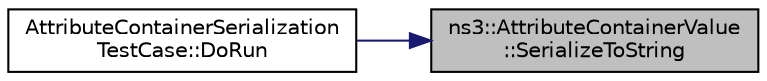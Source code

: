 digraph "ns3::AttributeContainerValue::SerializeToString"
{
 // LATEX_PDF_SIZE
  edge [fontname="Helvetica",fontsize="10",labelfontname="Helvetica",labelfontsize="10"];
  node [fontname="Helvetica",fontsize="10",shape=record];
  rankdir="RL";
  Node1 [label="ns3::AttributeContainerValue\l::SerializeToString",height=0.2,width=0.4,color="black", fillcolor="grey75", style="filled", fontcolor="black",tooltip=" "];
  Node1 -> Node2 [dir="back",color="midnightblue",fontsize="10",style="solid",fontname="Helvetica"];
  Node2 [label="AttributeContainerSerialization\lTestCase::DoRun",height=0.2,width=0.4,color="black", fillcolor="white", style="filled",URL="$class_attribute_container_serialization_test_case.html#ab26b20e3382b64198514451ccccd76d9",tooltip="Implementation to actually run this TestCase."];
}
